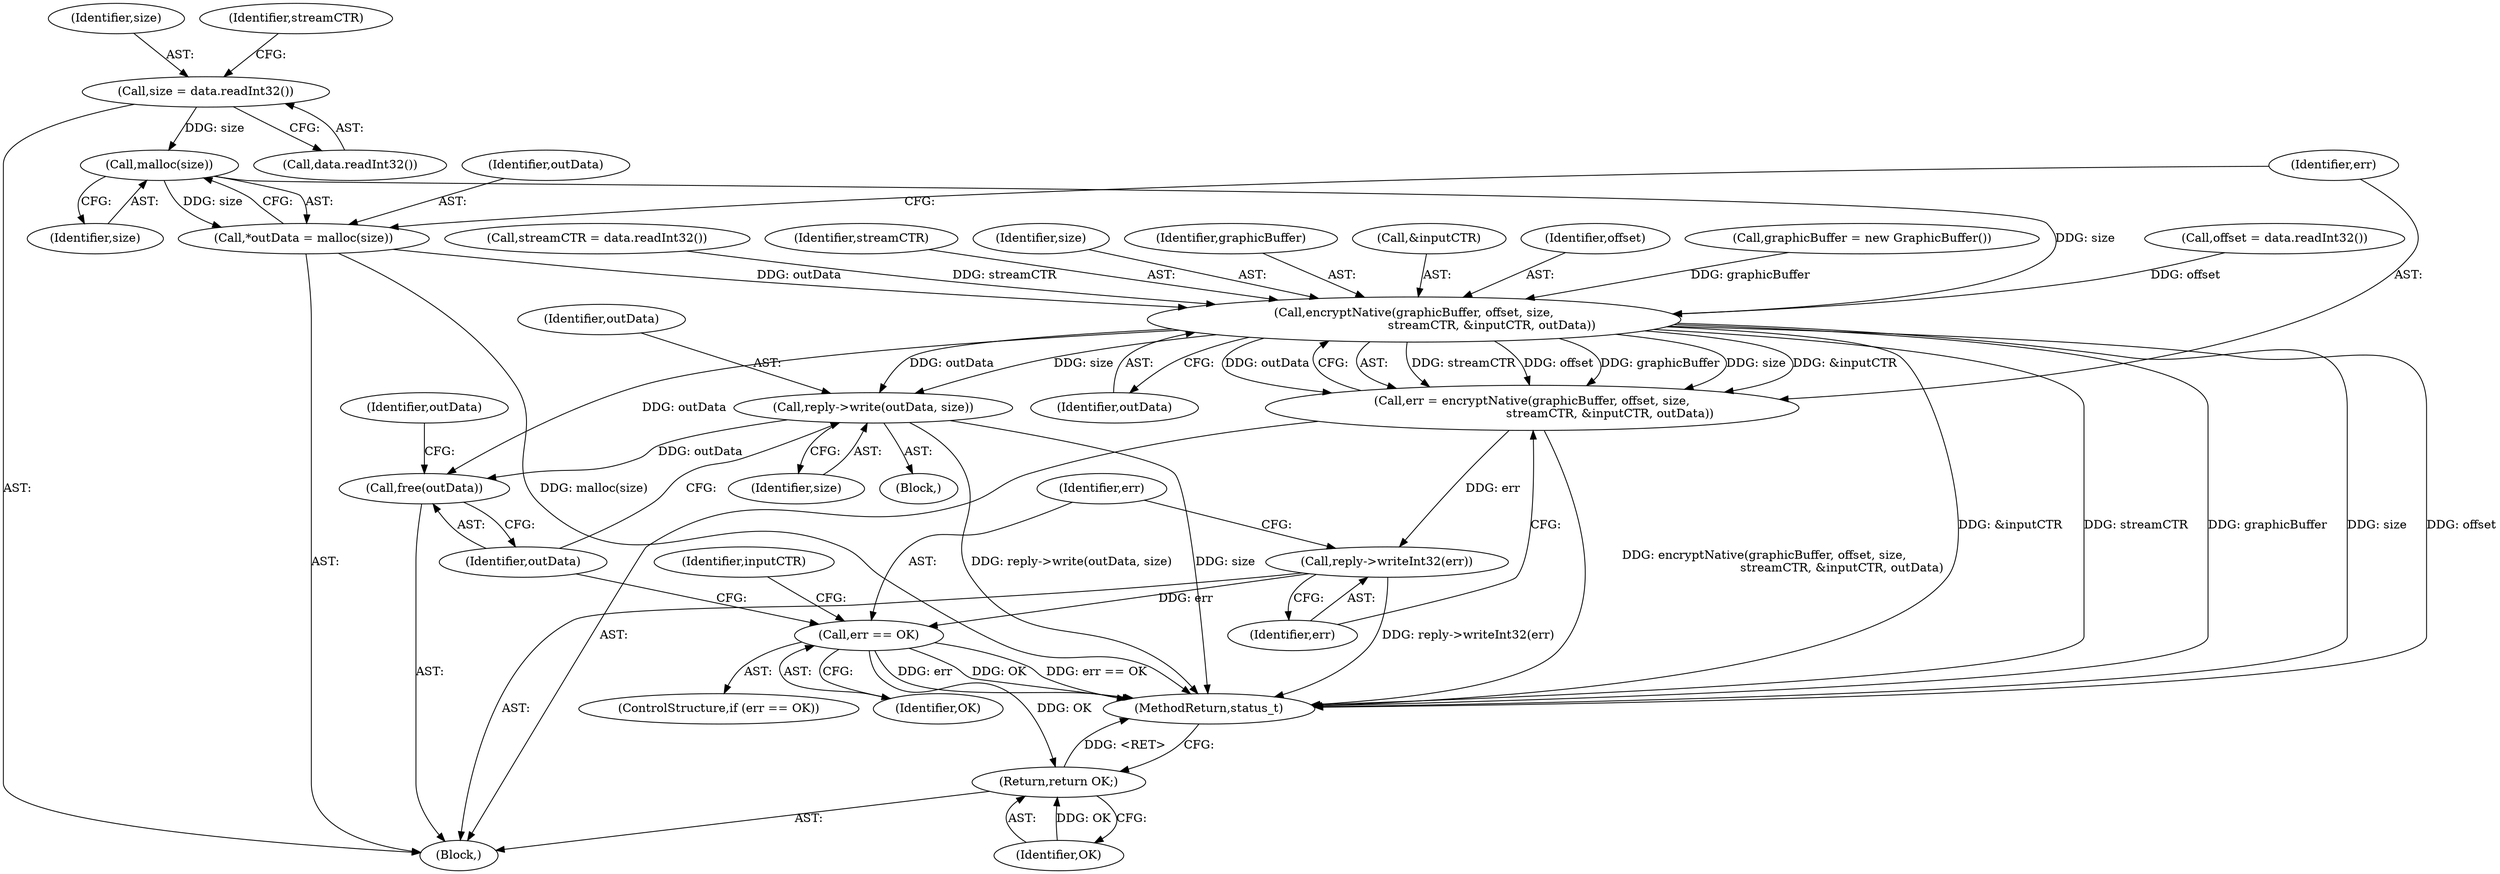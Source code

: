 digraph "0_Android_c82e31a7039a03dca7b37c65b7890ba5c1e18ced@API" {
"1000280" [label="(Call,malloc(size))"];
"1000270" [label="(Call,size = data.readInt32())"];
"1000278" [label="(Call,*outData = malloc(size))"];
"1000286" [label="(Call,encryptNative(graphicBuffer, offset, size,\n                                         streamCTR, &inputCTR, outData))"];
"1000284" [label="(Call,err = encryptNative(graphicBuffer, offset, size,\n                                         streamCTR, &inputCTR, outData))"];
"1000294" [label="(Call,reply->writeInt32(err))"];
"1000297" [label="(Call,err == OK)"];
"1000311" [label="(Return,return OK;)"];
"1000303" [label="(Call,reply->write(outData, size))"];
"1000306" [label="(Call,free(outData))"];
"1000270" [label="(Call,size = data.readInt32())"];
"1000271" [label="(Identifier,size)"];
"1000298" [label="(Identifier,err)"];
"1000266" [label="(Call,offset = data.readInt32())"];
"1000286" [label="(Call,encryptNative(graphicBuffer, offset, size,\n                                         streamCTR, &inputCTR, outData))"];
"1000279" [label="(Identifier,outData)"];
"1000274" [label="(Call,streamCTR = data.readInt32())"];
"1000303" [label="(Call,reply->write(outData, size))"];
"1000285" [label="(Identifier,err)"];
"1000312" [label="(Identifier,OK)"];
"1000304" [label="(Identifier,outData)"];
"1000290" [label="(Identifier,streamCTR)"];
"1000252" [label="(Block,)"];
"1000309" [label="(Identifier,outData)"];
"1000272" [label="(Call,data.readInt32())"];
"1000311" [label="(Return,return OK;)"];
"1000275" [label="(Identifier,streamCTR)"];
"1000289" [label="(Identifier,size)"];
"1000306" [label="(Call,free(outData))"];
"1000297" [label="(Call,err == OK)"];
"1000296" [label="(ControlStructure,if (err == OK))"];
"1000307" [label="(Identifier,outData)"];
"1000281" [label="(Identifier,size)"];
"1000295" [label="(Identifier,err)"];
"1000305" [label="(Identifier,size)"];
"1000287" [label="(Identifier,graphicBuffer)"];
"1000278" [label="(Call,*outData = malloc(size))"];
"1000302" [label="(Identifier,inputCTR)"];
"1000293" [label="(Identifier,outData)"];
"1000291" [label="(Call,&inputCTR)"];
"1000280" [label="(Call,malloc(size))"];
"1000299" [label="(Identifier,OK)"];
"1000300" [label="(Block,)"];
"1000294" [label="(Call,reply->writeInt32(err))"];
"1000284" [label="(Call,err = encryptNative(graphicBuffer, offset, size,\n                                         streamCTR, &inputCTR, outData))"];
"1000401" [label="(MethodReturn,status_t)"];
"1000288" [label="(Identifier,offset)"];
"1000258" [label="(Call,graphicBuffer = new GraphicBuffer())"];
"1000280" -> "1000278"  [label="AST: "];
"1000280" -> "1000281"  [label="CFG: "];
"1000281" -> "1000280"  [label="AST: "];
"1000278" -> "1000280"  [label="CFG: "];
"1000280" -> "1000278"  [label="DDG: size"];
"1000270" -> "1000280"  [label="DDG: size"];
"1000280" -> "1000286"  [label="DDG: size"];
"1000270" -> "1000252"  [label="AST: "];
"1000270" -> "1000272"  [label="CFG: "];
"1000271" -> "1000270"  [label="AST: "];
"1000272" -> "1000270"  [label="AST: "];
"1000275" -> "1000270"  [label="CFG: "];
"1000278" -> "1000252"  [label="AST: "];
"1000279" -> "1000278"  [label="AST: "];
"1000285" -> "1000278"  [label="CFG: "];
"1000278" -> "1000401"  [label="DDG: malloc(size)"];
"1000278" -> "1000286"  [label="DDG: outData"];
"1000286" -> "1000284"  [label="AST: "];
"1000286" -> "1000293"  [label="CFG: "];
"1000287" -> "1000286"  [label="AST: "];
"1000288" -> "1000286"  [label="AST: "];
"1000289" -> "1000286"  [label="AST: "];
"1000290" -> "1000286"  [label="AST: "];
"1000291" -> "1000286"  [label="AST: "];
"1000293" -> "1000286"  [label="AST: "];
"1000284" -> "1000286"  [label="CFG: "];
"1000286" -> "1000401"  [label="DDG: &inputCTR"];
"1000286" -> "1000401"  [label="DDG: streamCTR"];
"1000286" -> "1000401"  [label="DDG: graphicBuffer"];
"1000286" -> "1000401"  [label="DDG: size"];
"1000286" -> "1000401"  [label="DDG: offset"];
"1000286" -> "1000284"  [label="DDG: streamCTR"];
"1000286" -> "1000284"  [label="DDG: offset"];
"1000286" -> "1000284"  [label="DDG: graphicBuffer"];
"1000286" -> "1000284"  [label="DDG: size"];
"1000286" -> "1000284"  [label="DDG: &inputCTR"];
"1000286" -> "1000284"  [label="DDG: outData"];
"1000258" -> "1000286"  [label="DDG: graphicBuffer"];
"1000266" -> "1000286"  [label="DDG: offset"];
"1000274" -> "1000286"  [label="DDG: streamCTR"];
"1000286" -> "1000303"  [label="DDG: outData"];
"1000286" -> "1000303"  [label="DDG: size"];
"1000286" -> "1000306"  [label="DDG: outData"];
"1000284" -> "1000252"  [label="AST: "];
"1000285" -> "1000284"  [label="AST: "];
"1000295" -> "1000284"  [label="CFG: "];
"1000284" -> "1000401"  [label="DDG: encryptNative(graphicBuffer, offset, size,\n                                         streamCTR, &inputCTR, outData)"];
"1000284" -> "1000294"  [label="DDG: err"];
"1000294" -> "1000252"  [label="AST: "];
"1000294" -> "1000295"  [label="CFG: "];
"1000295" -> "1000294"  [label="AST: "];
"1000298" -> "1000294"  [label="CFG: "];
"1000294" -> "1000401"  [label="DDG: reply->writeInt32(err)"];
"1000294" -> "1000297"  [label="DDG: err"];
"1000297" -> "1000296"  [label="AST: "];
"1000297" -> "1000299"  [label="CFG: "];
"1000298" -> "1000297"  [label="AST: "];
"1000299" -> "1000297"  [label="AST: "];
"1000302" -> "1000297"  [label="CFG: "];
"1000307" -> "1000297"  [label="CFG: "];
"1000297" -> "1000401"  [label="DDG: err"];
"1000297" -> "1000401"  [label="DDG: OK"];
"1000297" -> "1000401"  [label="DDG: err == OK"];
"1000297" -> "1000311"  [label="DDG: OK"];
"1000311" -> "1000252"  [label="AST: "];
"1000311" -> "1000312"  [label="CFG: "];
"1000312" -> "1000311"  [label="AST: "];
"1000401" -> "1000311"  [label="CFG: "];
"1000311" -> "1000401"  [label="DDG: <RET>"];
"1000312" -> "1000311"  [label="DDG: OK"];
"1000303" -> "1000300"  [label="AST: "];
"1000303" -> "1000305"  [label="CFG: "];
"1000304" -> "1000303"  [label="AST: "];
"1000305" -> "1000303"  [label="AST: "];
"1000307" -> "1000303"  [label="CFG: "];
"1000303" -> "1000401"  [label="DDG: reply->write(outData, size)"];
"1000303" -> "1000401"  [label="DDG: size"];
"1000303" -> "1000306"  [label="DDG: outData"];
"1000306" -> "1000252"  [label="AST: "];
"1000306" -> "1000307"  [label="CFG: "];
"1000307" -> "1000306"  [label="AST: "];
"1000309" -> "1000306"  [label="CFG: "];
}
